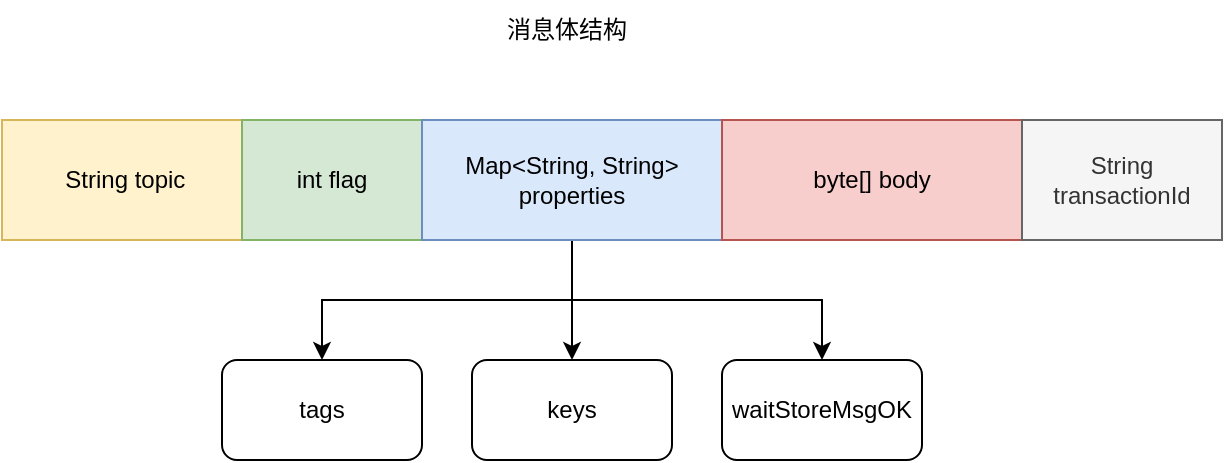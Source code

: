 <mxfile version="17.4.0" type="device"><diagram id="QbPviDeVWdncp114EifG" name="Page-1"><mxGraphModel dx="1038" dy="547" grid="1" gridSize="10" guides="1" tooltips="1" connect="1" arrows="1" fold="1" page="1" pageScale="1" pageWidth="2339" pageHeight="3300" math="0" shadow="0"><root><mxCell id="0"/><mxCell id="1" parent="0"/><mxCell id="y1Z0KbDUAXpCdXIkU12C-1" value="&amp;nbsp;String topic" style="rounded=0;whiteSpace=wrap;html=1;fillColor=#fff2cc;strokeColor=#d6b656;" vertex="1" parent="1"><mxGeometry x="270" y="190" width="120" height="60" as="geometry"/></mxCell><mxCell id="y1Z0KbDUAXpCdXIkU12C-3" value="int flag" style="rounded=0;whiteSpace=wrap;html=1;fillColor=#d5e8d4;strokeColor=#82b366;" vertex="1" parent="1"><mxGeometry x="390" y="190" width="90" height="60" as="geometry"/></mxCell><mxCell id="y1Z0KbDUAXpCdXIkU12C-10" style="edgeStyle=orthogonalEdgeStyle;rounded=0;orthogonalLoop=1;jettySize=auto;html=1;" edge="1" parent="1" source="y1Z0KbDUAXpCdXIkU12C-4" target="y1Z0KbDUAXpCdXIkU12C-8"><mxGeometry relative="1" as="geometry"/></mxCell><mxCell id="y1Z0KbDUAXpCdXIkU12C-11" style="edgeStyle=orthogonalEdgeStyle;rounded=0;orthogonalLoop=1;jettySize=auto;html=1;" edge="1" parent="1" source="y1Z0KbDUAXpCdXIkU12C-4" target="y1Z0KbDUAXpCdXIkU12C-7"><mxGeometry relative="1" as="geometry"/></mxCell><mxCell id="y1Z0KbDUAXpCdXIkU12C-12" style="edgeStyle=orthogonalEdgeStyle;rounded=0;orthogonalLoop=1;jettySize=auto;html=1;exitX=0.5;exitY=1;exitDx=0;exitDy=0;" edge="1" parent="1" source="y1Z0KbDUAXpCdXIkU12C-4" target="y1Z0KbDUAXpCdXIkU12C-9"><mxGeometry relative="1" as="geometry"/></mxCell><mxCell id="y1Z0KbDUAXpCdXIkU12C-4" value="Map&amp;lt;String, String&amp;gt; properties" style="rounded=0;whiteSpace=wrap;html=1;fillColor=#dae8fc;strokeColor=#6c8ebf;" vertex="1" parent="1"><mxGeometry x="480" y="190" width="150" height="60" as="geometry"/></mxCell><mxCell id="y1Z0KbDUAXpCdXIkU12C-5" value="byte[] body" style="rounded=0;whiteSpace=wrap;html=1;fillColor=#f8cecc;strokeColor=#b85450;" vertex="1" parent="1"><mxGeometry x="630" y="190" width="150" height="60" as="geometry"/></mxCell><mxCell id="y1Z0KbDUAXpCdXIkU12C-6" value="String transactionId" style="rounded=0;whiteSpace=wrap;html=1;fillColor=#f5f5f5;fontColor=#333333;strokeColor=#666666;" vertex="1" parent="1"><mxGeometry x="780" y="190" width="100" height="60" as="geometry"/></mxCell><mxCell id="y1Z0KbDUAXpCdXIkU12C-7" value="keys" style="rounded=1;whiteSpace=wrap;html=1;" vertex="1" parent="1"><mxGeometry x="505" y="310" width="100" height="50" as="geometry"/></mxCell><mxCell id="y1Z0KbDUAXpCdXIkU12C-8" value="tags" style="rounded=1;whiteSpace=wrap;html=1;" vertex="1" parent="1"><mxGeometry x="380" y="310" width="100" height="50" as="geometry"/></mxCell><mxCell id="y1Z0KbDUAXpCdXIkU12C-9" value="waitStoreMsgOK" style="rounded=1;whiteSpace=wrap;html=1;" vertex="1" parent="1"><mxGeometry x="630" y="310" width="100" height="50" as="geometry"/></mxCell><mxCell id="y1Z0KbDUAXpCdXIkU12C-13" value="消息体结构" style="text;html=1;strokeColor=none;fillColor=none;align=center;verticalAlign=middle;whiteSpace=wrap;rounded=0;" vertex="1" parent="1"><mxGeometry x="500" y="130" width="105" height="30" as="geometry"/></mxCell></root></mxGraphModel></diagram></mxfile>